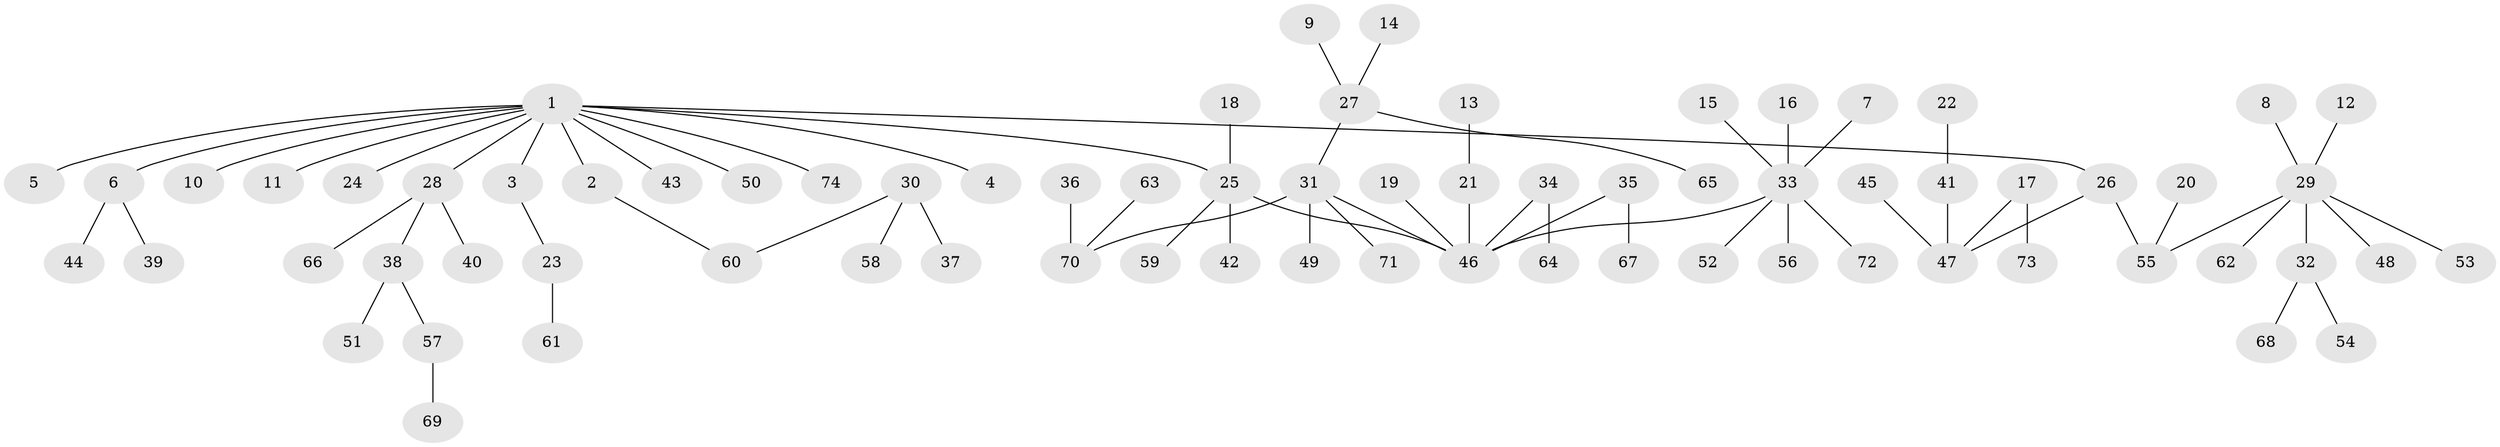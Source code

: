 // original degree distribution, {6: 0.013605442176870748, 10: 0.006802721088435374, 5: 0.034013605442176874, 2: 0.2585034013605442, 7: 0.006802721088435374, 4: 0.061224489795918366, 3: 0.09523809523809523, 8: 0.006802721088435374, 1: 0.5170068027210885}
// Generated by graph-tools (version 1.1) at 2025/50/03/09/25 03:50:26]
// undirected, 74 vertices, 73 edges
graph export_dot {
graph [start="1"]
  node [color=gray90,style=filled];
  1;
  2;
  3;
  4;
  5;
  6;
  7;
  8;
  9;
  10;
  11;
  12;
  13;
  14;
  15;
  16;
  17;
  18;
  19;
  20;
  21;
  22;
  23;
  24;
  25;
  26;
  27;
  28;
  29;
  30;
  31;
  32;
  33;
  34;
  35;
  36;
  37;
  38;
  39;
  40;
  41;
  42;
  43;
  44;
  45;
  46;
  47;
  48;
  49;
  50;
  51;
  52;
  53;
  54;
  55;
  56;
  57;
  58;
  59;
  60;
  61;
  62;
  63;
  64;
  65;
  66;
  67;
  68;
  69;
  70;
  71;
  72;
  73;
  74;
  1 -- 2 [weight=1.0];
  1 -- 3 [weight=1.0];
  1 -- 4 [weight=1.0];
  1 -- 5 [weight=1.0];
  1 -- 6 [weight=1.0];
  1 -- 10 [weight=1.0];
  1 -- 11 [weight=1.0];
  1 -- 24 [weight=1.0];
  1 -- 25 [weight=1.0];
  1 -- 26 [weight=1.0];
  1 -- 28 [weight=1.0];
  1 -- 43 [weight=1.0];
  1 -- 50 [weight=1.0];
  1 -- 74 [weight=1.0];
  2 -- 60 [weight=1.0];
  3 -- 23 [weight=1.0];
  6 -- 39 [weight=1.0];
  6 -- 44 [weight=1.0];
  7 -- 33 [weight=1.0];
  8 -- 29 [weight=1.0];
  9 -- 27 [weight=1.0];
  12 -- 29 [weight=1.0];
  13 -- 21 [weight=1.0];
  14 -- 27 [weight=1.0];
  15 -- 33 [weight=1.0];
  16 -- 33 [weight=1.0];
  17 -- 47 [weight=1.0];
  17 -- 73 [weight=1.0];
  18 -- 25 [weight=1.0];
  19 -- 46 [weight=1.0];
  20 -- 55 [weight=1.0];
  21 -- 46 [weight=1.0];
  22 -- 41 [weight=1.0];
  23 -- 61 [weight=1.0];
  25 -- 42 [weight=1.0];
  25 -- 46 [weight=1.0];
  25 -- 59 [weight=1.0];
  26 -- 47 [weight=1.0];
  26 -- 55 [weight=1.0];
  27 -- 31 [weight=1.0];
  27 -- 65 [weight=1.0];
  28 -- 38 [weight=1.0];
  28 -- 40 [weight=1.0];
  28 -- 66 [weight=1.0];
  29 -- 32 [weight=1.0];
  29 -- 48 [weight=1.0];
  29 -- 53 [weight=1.0];
  29 -- 55 [weight=1.0];
  29 -- 62 [weight=1.0];
  30 -- 37 [weight=1.0];
  30 -- 58 [weight=1.0];
  30 -- 60 [weight=1.0];
  31 -- 46 [weight=1.0];
  31 -- 49 [weight=1.0];
  31 -- 70 [weight=1.0];
  31 -- 71 [weight=1.0];
  32 -- 54 [weight=1.0];
  32 -- 68 [weight=1.0];
  33 -- 46 [weight=1.0];
  33 -- 52 [weight=1.0];
  33 -- 56 [weight=1.0];
  33 -- 72 [weight=1.0];
  34 -- 46 [weight=1.0];
  34 -- 64 [weight=1.0];
  35 -- 46 [weight=1.0];
  35 -- 67 [weight=1.0];
  36 -- 70 [weight=1.0];
  38 -- 51 [weight=1.0];
  38 -- 57 [weight=1.0];
  41 -- 47 [weight=1.0];
  45 -- 47 [weight=1.0];
  57 -- 69 [weight=1.0];
  63 -- 70 [weight=1.0];
}
